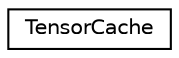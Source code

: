 digraph "Graphical Class Hierarchy"
{
 // LATEX_PDF_SIZE
  edge [fontname="Helvetica",fontsize="10",labelfontname="Helvetica",labelfontsize="10"];
  node [fontname="Helvetica",fontsize="10",shape=record];
  rankdir="LR";
  Node0 [label="TensorCache",height=0.2,width=0.4,color="black", fillcolor="white", style="filled",URL="$classarm__compute_1_1test_1_1_tensor_cache.xhtml",tooltip="Stores RawTensor categorised by the image they are created from including name, format and channel."];
}
